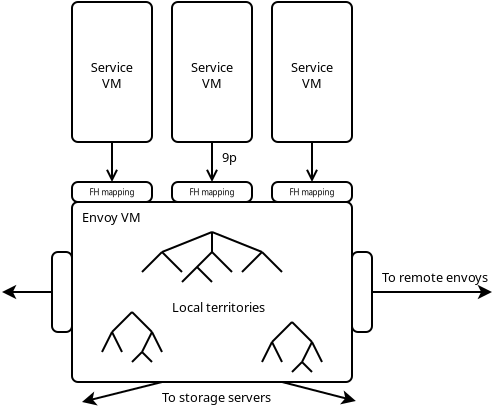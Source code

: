 <?xml version="1.0" encoding="UTF-8"?>
<dia:diagram xmlns:dia="http://www.lysator.liu.se/~alla/dia/">
  <dia:layer name="Background" visible="true">
    <dia:object type="Standard - Box" version="0" id="O0">
      <dia:attribute name="obj_pos">
        <dia:point val="16,17"/>
      </dia:attribute>
      <dia:attribute name="obj_bb">
        <dia:rectangle val="15.95,16.95;30.05,26.05"/>
      </dia:attribute>
      <dia:attribute name="elem_corner">
        <dia:point val="16,17"/>
      </dia:attribute>
      <dia:attribute name="elem_width">
        <dia:real val="14"/>
      </dia:attribute>
      <dia:attribute name="elem_height">
        <dia:real val="9.0"/>
      </dia:attribute>
      <dia:attribute name="show_background">
        <dia:boolean val="true"/>
      </dia:attribute>
      <dia:attribute name="corner_radius">
        <dia:real val="0.3"/>
      </dia:attribute>
    </dia:object>
    <dia:object type="Standard - Box" version="0" id="O1">
      <dia:attribute name="obj_pos">
        <dia:point val="16,7"/>
      </dia:attribute>
      <dia:attribute name="obj_bb">
        <dia:rectangle val="15.95,6.95;20.05,14.05"/>
      </dia:attribute>
      <dia:attribute name="elem_corner">
        <dia:point val="16,7"/>
      </dia:attribute>
      <dia:attribute name="elem_width">
        <dia:real val="4"/>
      </dia:attribute>
      <dia:attribute name="elem_height">
        <dia:real val="7"/>
      </dia:attribute>
      <dia:attribute name="show_background">
        <dia:boolean val="true"/>
      </dia:attribute>
      <dia:attribute name="corner_radius">
        <dia:real val="0.3"/>
      </dia:attribute>
    </dia:object>
    <dia:object type="Standard - Box" version="0" id="O2">
      <dia:attribute name="obj_pos">
        <dia:point val="21,7"/>
      </dia:attribute>
      <dia:attribute name="obj_bb">
        <dia:rectangle val="20.95,6.95;25.05,14.05"/>
      </dia:attribute>
      <dia:attribute name="elem_corner">
        <dia:point val="21,7"/>
      </dia:attribute>
      <dia:attribute name="elem_width">
        <dia:real val="4"/>
      </dia:attribute>
      <dia:attribute name="elem_height">
        <dia:real val="7"/>
      </dia:attribute>
      <dia:attribute name="show_background">
        <dia:boolean val="true"/>
      </dia:attribute>
      <dia:attribute name="corner_radius">
        <dia:real val="0.3"/>
      </dia:attribute>
    </dia:object>
    <dia:object type="Standard - Box" version="0" id="O3">
      <dia:attribute name="obj_pos">
        <dia:point val="26,7"/>
      </dia:attribute>
      <dia:attribute name="obj_bb">
        <dia:rectangle val="25.95,6.95;30.05,14.05"/>
      </dia:attribute>
      <dia:attribute name="elem_corner">
        <dia:point val="26,7"/>
      </dia:attribute>
      <dia:attribute name="elem_width">
        <dia:real val="4"/>
      </dia:attribute>
      <dia:attribute name="elem_height">
        <dia:real val="7"/>
      </dia:attribute>
      <dia:attribute name="show_background">
        <dia:boolean val="true"/>
      </dia:attribute>
      <dia:attribute name="corner_radius">
        <dia:real val="0.3"/>
      </dia:attribute>
    </dia:object>
    <dia:object type="Standard - Line" version="0" id="O4">
      <dia:attribute name="obj_pos">
        <dia:point val="18,14"/>
      </dia:attribute>
      <dia:attribute name="obj_bb">
        <dia:rectangle val="17.5,13.95;18.5,16.05"/>
      </dia:attribute>
      <dia:attribute name="conn_endpoints">
        <dia:point val="18,14"/>
        <dia:point val="18,16"/>
      </dia:attribute>
      <dia:attribute name="numcp">
        <dia:int val="1"/>
      </dia:attribute>
      <dia:attribute name="end_arrow">
        <dia:enum val="1"/>
      </dia:attribute>
      <dia:attribute name="end_arrow_length">
        <dia:real val="0.5"/>
      </dia:attribute>
      <dia:attribute name="end_arrow_width">
        <dia:real val="0.5"/>
      </dia:attribute>
      <dia:connections>
        <dia:connection handle="0" to="O1" connection="6"/>
      </dia:connections>
    </dia:object>
    <dia:object type="Standard - Line" version="0" id="O5">
      <dia:attribute name="obj_pos">
        <dia:point val="23,14"/>
      </dia:attribute>
      <dia:attribute name="obj_bb">
        <dia:rectangle val="22.5,13.95;23.5,16.05"/>
      </dia:attribute>
      <dia:attribute name="conn_endpoints">
        <dia:point val="23,14"/>
        <dia:point val="23,16"/>
      </dia:attribute>
      <dia:attribute name="numcp">
        <dia:int val="1"/>
      </dia:attribute>
      <dia:attribute name="end_arrow">
        <dia:enum val="1"/>
      </dia:attribute>
      <dia:attribute name="end_arrow_length">
        <dia:real val="0.5"/>
      </dia:attribute>
      <dia:attribute name="end_arrow_width">
        <dia:real val="0.5"/>
      </dia:attribute>
      <dia:connections>
        <dia:connection handle="0" to="O2" connection="6"/>
        <dia:connection handle="1" to="O36" connection="1"/>
      </dia:connections>
    </dia:object>
    <dia:object type="Standard - Line" version="0" id="O6">
      <dia:attribute name="obj_pos">
        <dia:point val="28,14"/>
      </dia:attribute>
      <dia:attribute name="obj_bb">
        <dia:rectangle val="27.5,13.95;28.5,16.05"/>
      </dia:attribute>
      <dia:attribute name="conn_endpoints">
        <dia:point val="28,14"/>
        <dia:point val="28,16"/>
      </dia:attribute>
      <dia:attribute name="numcp">
        <dia:int val="1"/>
      </dia:attribute>
      <dia:attribute name="end_arrow">
        <dia:enum val="1"/>
      </dia:attribute>
      <dia:attribute name="end_arrow_length">
        <dia:real val="0.5"/>
      </dia:attribute>
      <dia:attribute name="end_arrow_width">
        <dia:real val="0.5"/>
      </dia:attribute>
      <dia:connections>
        <dia:connection handle="0" to="O3" connection="6"/>
      </dia:connections>
    </dia:object>
    <dia:object type="Standard - Text" version="1" id="O7">
      <dia:attribute name="obj_pos">
        <dia:point val="18,10.5"/>
      </dia:attribute>
      <dia:attribute name="obj_bb">
        <dia:rectangle val="16.875,9.932;19.142,11.735"/>
      </dia:attribute>
      <dia:attribute name="text">
        <dia:composite type="text">
          <dia:attribute name="string">
            <dia:string>#Service
VM#</dia:string>
          </dia:attribute>
          <dia:attribute name="font">
            <dia:font family="sans" style="0" name="Helvetica"/>
          </dia:attribute>
          <dia:attribute name="height">
            <dia:real val="0.8"/>
          </dia:attribute>
          <dia:attribute name="pos">
            <dia:point val="18,10.5"/>
          </dia:attribute>
          <dia:attribute name="color">
            <dia:color val="#000000"/>
          </dia:attribute>
          <dia:attribute name="alignment">
            <dia:enum val="1"/>
          </dia:attribute>
        </dia:composite>
      </dia:attribute>
      <dia:attribute name="valign">
        <dia:enum val="3"/>
      </dia:attribute>
      <dia:connections>
        <dia:connection handle="0" to="O1" connection="8"/>
      </dia:connections>
    </dia:object>
    <dia:object type="Standard - Text" version="1" id="O8">
      <dia:attribute name="obj_pos">
        <dia:point val="23,10.5"/>
      </dia:attribute>
      <dia:attribute name="obj_bb">
        <dia:rectangle val="21.875,9.932;24.142,11.735"/>
      </dia:attribute>
      <dia:attribute name="text">
        <dia:composite type="text">
          <dia:attribute name="string">
            <dia:string>#Service
VM#</dia:string>
          </dia:attribute>
          <dia:attribute name="font">
            <dia:font family="sans" style="0" name="Helvetica"/>
          </dia:attribute>
          <dia:attribute name="height">
            <dia:real val="0.8"/>
          </dia:attribute>
          <dia:attribute name="pos">
            <dia:point val="23,10.5"/>
          </dia:attribute>
          <dia:attribute name="color">
            <dia:color val="#000000"/>
          </dia:attribute>
          <dia:attribute name="alignment">
            <dia:enum val="1"/>
          </dia:attribute>
        </dia:composite>
      </dia:attribute>
      <dia:attribute name="valign">
        <dia:enum val="3"/>
      </dia:attribute>
      <dia:connections>
        <dia:connection handle="0" to="O2" connection="8"/>
      </dia:connections>
    </dia:object>
    <dia:object type="Standard - Text" version="1" id="O9">
      <dia:attribute name="obj_pos">
        <dia:point val="28,10.5"/>
      </dia:attribute>
      <dia:attribute name="obj_bb">
        <dia:rectangle val="26.875,9.932;29.142,11.735"/>
      </dia:attribute>
      <dia:attribute name="text">
        <dia:composite type="text">
          <dia:attribute name="string">
            <dia:string>#Service
VM#</dia:string>
          </dia:attribute>
          <dia:attribute name="font">
            <dia:font family="sans" style="0" name="Helvetica"/>
          </dia:attribute>
          <dia:attribute name="height">
            <dia:real val="0.8"/>
          </dia:attribute>
          <dia:attribute name="pos">
            <dia:point val="28,10.5"/>
          </dia:attribute>
          <dia:attribute name="color">
            <dia:color val="#000000"/>
          </dia:attribute>
          <dia:attribute name="alignment">
            <dia:enum val="1"/>
          </dia:attribute>
        </dia:composite>
      </dia:attribute>
      <dia:attribute name="valign">
        <dia:enum val="3"/>
      </dia:attribute>
      <dia:connections>
        <dia:connection handle="0" to="O3" connection="8"/>
      </dia:connections>
    </dia:object>
    <dia:object type="Standard - Text" version="1" id="O10">
      <dia:attribute name="obj_pos">
        <dia:point val="23.5,15"/>
      </dia:attribute>
      <dia:attribute name="obj_bb">
        <dia:rectangle val="23.5,14.432;24.317,15.435"/>
      </dia:attribute>
      <dia:attribute name="text">
        <dia:composite type="text">
          <dia:attribute name="string">
            <dia:string>#9p#</dia:string>
          </dia:attribute>
          <dia:attribute name="font">
            <dia:font family="sans" style="0" name="Helvetica"/>
          </dia:attribute>
          <dia:attribute name="height">
            <dia:real val="0.8"/>
          </dia:attribute>
          <dia:attribute name="pos">
            <dia:point val="23.5,15"/>
          </dia:attribute>
          <dia:attribute name="color">
            <dia:color val="#000000"/>
          </dia:attribute>
          <dia:attribute name="alignment">
            <dia:enum val="0"/>
          </dia:attribute>
        </dia:composite>
      </dia:attribute>
      <dia:attribute name="valign">
        <dia:enum val="3"/>
      </dia:attribute>
    </dia:object>
    <dia:group>
      <dia:object type="Standard - Line" version="0" id="O11">
        <dia:attribute name="obj_pos">
          <dia:point val="27,23"/>
        </dia:attribute>
        <dia:attribute name="obj_bb">
          <dia:rectangle val="25.929,22.929;27.071,24.071"/>
        </dia:attribute>
        <dia:attribute name="conn_endpoints">
          <dia:point val="27,23"/>
          <dia:point val="26,24"/>
        </dia:attribute>
        <dia:attribute name="numcp">
          <dia:int val="1"/>
        </dia:attribute>
      </dia:object>
      <dia:object type="Standard - Line" version="0" id="O12">
        <dia:attribute name="obj_pos">
          <dia:point val="27,23"/>
        </dia:attribute>
        <dia:attribute name="obj_bb">
          <dia:rectangle val="26.929,22.929;28.071,24.071"/>
        </dia:attribute>
        <dia:attribute name="conn_endpoints">
          <dia:point val="27,23"/>
          <dia:point val="28,24"/>
        </dia:attribute>
        <dia:attribute name="numcp">
          <dia:int val="1"/>
        </dia:attribute>
      </dia:object>
      <dia:object type="Standard - Line" version="0" id="O13">
        <dia:attribute name="obj_pos">
          <dia:point val="28,24"/>
        </dia:attribute>
        <dia:attribute name="obj_bb">
          <dia:rectangle val="27.433,23.933;28.067,25.067"/>
        </dia:attribute>
        <dia:attribute name="conn_endpoints">
          <dia:point val="28,24"/>
          <dia:point val="27.5,25"/>
        </dia:attribute>
        <dia:attribute name="numcp">
          <dia:int val="1"/>
        </dia:attribute>
      </dia:object>
      <dia:object type="Standard - Line" version="0" id="O14">
        <dia:attribute name="obj_pos">
          <dia:point val="28,24"/>
        </dia:attribute>
        <dia:attribute name="obj_bb">
          <dia:rectangle val="27.933,23.933;28.567,25.067"/>
        </dia:attribute>
        <dia:attribute name="conn_endpoints">
          <dia:point val="28,24"/>
          <dia:point val="28.5,25"/>
        </dia:attribute>
        <dia:attribute name="numcp">
          <dia:int val="1"/>
        </dia:attribute>
      </dia:object>
      <dia:object type="Standard - Line" version="0" id="O15">
        <dia:attribute name="obj_pos">
          <dia:point val="26,24"/>
        </dia:attribute>
        <dia:attribute name="obj_bb">
          <dia:rectangle val="25.933,23.933;26.567,25.067"/>
        </dia:attribute>
        <dia:attribute name="conn_endpoints">
          <dia:point val="26,24"/>
          <dia:point val="26.5,25"/>
        </dia:attribute>
        <dia:attribute name="numcp">
          <dia:int val="1"/>
        </dia:attribute>
      </dia:object>
      <dia:object type="Standard - Line" version="0" id="O16">
        <dia:attribute name="obj_pos">
          <dia:point val="26,24"/>
        </dia:attribute>
        <dia:attribute name="obj_bb">
          <dia:rectangle val="25.433,23.933;26.067,25.067"/>
        </dia:attribute>
        <dia:attribute name="conn_endpoints">
          <dia:point val="26,24"/>
          <dia:point val="25.5,25"/>
        </dia:attribute>
        <dia:attribute name="numcp">
          <dia:int val="1"/>
        </dia:attribute>
      </dia:object>
      <dia:object type="Standard - Line" version="0" id="O17">
        <dia:attribute name="obj_pos">
          <dia:point val="27.5,25"/>
        </dia:attribute>
        <dia:attribute name="obj_bb">
          <dia:rectangle val="26.929,24.929;27.571,25.571"/>
        </dia:attribute>
        <dia:attribute name="conn_endpoints">
          <dia:point val="27.5,25"/>
          <dia:point val="27,25.5"/>
        </dia:attribute>
        <dia:attribute name="numcp">
          <dia:int val="1"/>
        </dia:attribute>
      </dia:object>
      <dia:object type="Standard - Line" version="0" id="O18">
        <dia:attribute name="obj_pos">
          <dia:point val="27.5,25"/>
        </dia:attribute>
        <dia:attribute name="obj_bb">
          <dia:rectangle val="27.429,24.929;28.071,25.571"/>
        </dia:attribute>
        <dia:attribute name="conn_endpoints">
          <dia:point val="27.5,25"/>
          <dia:point val="28,25.5"/>
        </dia:attribute>
        <dia:attribute name="numcp">
          <dia:int val="1"/>
        </dia:attribute>
      </dia:object>
    </dia:group>
    <dia:group>
      <dia:object type="Standard - Line" version="0" id="O19">
        <dia:attribute name="obj_pos">
          <dia:point val="23,18.5"/>
        </dia:attribute>
        <dia:attribute name="obj_bb">
          <dia:rectangle val="22.935,18.435;25.565,19.565"/>
        </dia:attribute>
        <dia:attribute name="conn_endpoints">
          <dia:point val="23,18.5"/>
          <dia:point val="25.5,19.5"/>
        </dia:attribute>
        <dia:attribute name="numcp">
          <dia:int val="1"/>
        </dia:attribute>
      </dia:object>
      <dia:object type="Standard - Line" version="0" id="O20">
        <dia:attribute name="obj_pos">
          <dia:point val="20.5,19.5"/>
        </dia:attribute>
        <dia:attribute name="obj_bb">
          <dia:rectangle val="20.435,18.435;23.065,19.565"/>
        </dia:attribute>
        <dia:attribute name="conn_endpoints">
          <dia:point val="20.5,19.5"/>
          <dia:point val="23,18.5"/>
        </dia:attribute>
        <dia:attribute name="numcp">
          <dia:int val="1"/>
        </dia:attribute>
      </dia:object>
      <dia:object type="Standard - Line" version="0" id="O21">
        <dia:attribute name="obj_pos">
          <dia:point val="23,18.5"/>
        </dia:attribute>
        <dia:attribute name="obj_bb">
          <dia:rectangle val="22.95,18.45;23.05,19.55"/>
        </dia:attribute>
        <dia:attribute name="conn_endpoints">
          <dia:point val="23,18.5"/>
          <dia:point val="23,19.5"/>
        </dia:attribute>
        <dia:attribute name="numcp">
          <dia:int val="1"/>
        </dia:attribute>
      </dia:object>
      <dia:object type="Standard - Line" version="0" id="O22">
        <dia:attribute name="obj_pos">
          <dia:point val="25.5,19.5"/>
        </dia:attribute>
        <dia:attribute name="obj_bb">
          <dia:rectangle val="24.429,19.429;25.571,20.571"/>
        </dia:attribute>
        <dia:attribute name="conn_endpoints">
          <dia:point val="25.5,19.5"/>
          <dia:point val="24.5,20.5"/>
        </dia:attribute>
        <dia:attribute name="numcp">
          <dia:int val="1"/>
        </dia:attribute>
      </dia:object>
      <dia:object type="Standard - Line" version="0" id="O23">
        <dia:attribute name="obj_pos">
          <dia:point val="25.5,19.5"/>
        </dia:attribute>
        <dia:attribute name="obj_bb">
          <dia:rectangle val="25.429,19.429;26.571,20.571"/>
        </dia:attribute>
        <dia:attribute name="conn_endpoints">
          <dia:point val="25.5,19.5"/>
          <dia:point val="26.5,20.5"/>
        </dia:attribute>
        <dia:attribute name="numcp">
          <dia:int val="1"/>
        </dia:attribute>
      </dia:object>
      <dia:object type="Standard - Line" version="0" id="O24">
        <dia:attribute name="obj_pos">
          <dia:point val="23,19.5"/>
        </dia:attribute>
        <dia:attribute name="obj_bb">
          <dia:rectangle val="21.429,19.429;23.071,21.071"/>
        </dia:attribute>
        <dia:attribute name="conn_endpoints">
          <dia:point val="23,19.5"/>
          <dia:point val="21.5,21"/>
        </dia:attribute>
        <dia:attribute name="numcp">
          <dia:int val="1"/>
        </dia:attribute>
      </dia:object>
      <dia:object type="Standard - Line" version="0" id="O25">
        <dia:attribute name="obj_pos">
          <dia:point val="22.25,20.25"/>
        </dia:attribute>
        <dia:attribute name="obj_bb">
          <dia:rectangle val="22.179,20.179;23.071,21.071"/>
        </dia:attribute>
        <dia:attribute name="conn_endpoints">
          <dia:point val="22.25,20.25"/>
          <dia:point val="23,21"/>
        </dia:attribute>
        <dia:attribute name="numcp">
          <dia:int val="1"/>
        </dia:attribute>
        <dia:connections>
          <dia:connection handle="0" to="O24" connection="0"/>
        </dia:connections>
      </dia:object>
      <dia:object type="Standard - Line" version="0" id="O26">
        <dia:attribute name="obj_pos">
          <dia:point val="23,19.5"/>
        </dia:attribute>
        <dia:attribute name="obj_bb">
          <dia:rectangle val="22.929,19.429;24.071,20.571"/>
        </dia:attribute>
        <dia:attribute name="conn_endpoints">
          <dia:point val="23,19.5"/>
          <dia:point val="24,20.5"/>
        </dia:attribute>
        <dia:attribute name="numcp">
          <dia:int val="1"/>
        </dia:attribute>
      </dia:object>
      <dia:object type="Standard - Line" version="0" id="O27">
        <dia:attribute name="obj_pos">
          <dia:point val="20.5,19.5"/>
        </dia:attribute>
        <dia:attribute name="obj_bb">
          <dia:rectangle val="19.429,19.429;20.571,20.571"/>
        </dia:attribute>
        <dia:attribute name="conn_endpoints">
          <dia:point val="20.5,19.5"/>
          <dia:point val="19.5,20.5"/>
        </dia:attribute>
        <dia:attribute name="numcp">
          <dia:int val="1"/>
        </dia:attribute>
      </dia:object>
      <dia:object type="Standard - Line" version="0" id="O28">
        <dia:attribute name="obj_pos">
          <dia:point val="20.5,19.5"/>
        </dia:attribute>
        <dia:attribute name="obj_bb">
          <dia:rectangle val="20.429,19.429;21.571,20.571"/>
        </dia:attribute>
        <dia:attribute name="conn_endpoints">
          <dia:point val="20.5,19.5"/>
          <dia:point val="21.5,20.5"/>
        </dia:attribute>
        <dia:attribute name="numcp">
          <dia:int val="1"/>
        </dia:attribute>
      </dia:object>
    </dia:group>
    <dia:object type="Standard - Text" version="1" id="O29">
      <dia:attribute name="obj_pos">
        <dia:point val="23,21.5"/>
      </dia:attribute>
      <dia:attribute name="obj_bb">
        <dia:rectangle val="23,20.95;23,21.9"/>
      </dia:attribute>
      <dia:attribute name="text">
        <dia:composite type="text">
          <dia:attribute name="string">
            <dia:string>##</dia:string>
          </dia:attribute>
          <dia:attribute name="font">
            <dia:font family="sans" style="0" name="Helvetica"/>
          </dia:attribute>
          <dia:attribute name="height">
            <dia:real val="0.8"/>
          </dia:attribute>
          <dia:attribute name="pos">
            <dia:point val="23,21.5"/>
          </dia:attribute>
          <dia:attribute name="color">
            <dia:color val="#000000"/>
          </dia:attribute>
          <dia:attribute name="alignment">
            <dia:enum val="0"/>
          </dia:attribute>
        </dia:composite>
      </dia:attribute>
      <dia:attribute name="valign">
        <dia:enum val="3"/>
      </dia:attribute>
      <dia:connections>
        <dia:connection handle="0" to="O0" connection="8"/>
      </dia:connections>
    </dia:object>
    <dia:object type="Standard - Text" version="1" id="O30">
      <dia:attribute name="obj_pos">
        <dia:point val="16.5,18"/>
      </dia:attribute>
      <dia:attribute name="obj_bb">
        <dia:rectangle val="16.5,17.433;19.418,18.435"/>
      </dia:attribute>
      <dia:attribute name="text">
        <dia:composite type="text">
          <dia:attribute name="string">
            <dia:string>#Envoy VM#</dia:string>
          </dia:attribute>
          <dia:attribute name="font">
            <dia:font family="sans" style="0" name="Helvetica"/>
          </dia:attribute>
          <dia:attribute name="height">
            <dia:real val="0.8"/>
          </dia:attribute>
          <dia:attribute name="pos">
            <dia:point val="16.5,18"/>
          </dia:attribute>
          <dia:attribute name="color">
            <dia:color val="#000000"/>
          </dia:attribute>
          <dia:attribute name="alignment">
            <dia:enum val="0"/>
          </dia:attribute>
        </dia:composite>
      </dia:attribute>
      <dia:attribute name="valign">
        <dia:enum val="3"/>
      </dia:attribute>
    </dia:object>
    <dia:object type="Standard - Text" version="1" id="O31">
      <dia:attribute name="obj_pos">
        <dia:point val="21,22.5"/>
      </dia:attribute>
      <dia:attribute name="obj_bb">
        <dia:rectangle val="21,21.933;25.907,22.935"/>
      </dia:attribute>
      <dia:attribute name="text">
        <dia:composite type="text">
          <dia:attribute name="string">
            <dia:string>#Local territories#</dia:string>
          </dia:attribute>
          <dia:attribute name="font">
            <dia:font family="sans" style="0" name="Helvetica"/>
          </dia:attribute>
          <dia:attribute name="height">
            <dia:real val="0.8"/>
          </dia:attribute>
          <dia:attribute name="pos">
            <dia:point val="21,22.5"/>
          </dia:attribute>
          <dia:attribute name="color">
            <dia:color val="#000000"/>
          </dia:attribute>
          <dia:attribute name="alignment">
            <dia:enum val="0"/>
          </dia:attribute>
        </dia:composite>
      </dia:attribute>
      <dia:attribute name="valign">
        <dia:enum val="3"/>
      </dia:attribute>
    </dia:object>
    <dia:group>
      <dia:object type="Standard - Box" version="0" id="O32">
        <dia:attribute name="obj_pos">
          <dia:point val="26,16"/>
        </dia:attribute>
        <dia:attribute name="obj_bb">
          <dia:rectangle val="25.95,15.95;30.05,17.05"/>
        </dia:attribute>
        <dia:attribute name="elem_corner">
          <dia:point val="26,16"/>
        </dia:attribute>
        <dia:attribute name="elem_width">
          <dia:real val="4"/>
        </dia:attribute>
        <dia:attribute name="elem_height">
          <dia:real val="1"/>
        </dia:attribute>
        <dia:attribute name="show_background">
          <dia:boolean val="true"/>
        </dia:attribute>
        <dia:attribute name="corner_radius">
          <dia:real val="0.3"/>
        </dia:attribute>
      </dia:object>
      <dia:object type="Standard - Text" version="1" id="O33">
        <dia:attribute name="obj_pos">
          <dia:point val="28,16.5"/>
        </dia:attribute>
        <dia:attribute name="obj_bb">
          <dia:rectangle val="27,16.183;29.011,16.817"/>
        </dia:attribute>
        <dia:attribute name="text">
          <dia:composite type="text">
            <dia:attribute name="string">
              <dia:string>#FH mapping#</dia:string>
            </dia:attribute>
            <dia:attribute name="font">
              <dia:font family="sans" style="0" name="Helvetica"/>
            </dia:attribute>
            <dia:attribute name="height">
              <dia:real val="0.5"/>
            </dia:attribute>
            <dia:attribute name="pos">
              <dia:point val="28,16.544"/>
            </dia:attribute>
            <dia:attribute name="color">
              <dia:color val="#000000"/>
            </dia:attribute>
            <dia:attribute name="alignment">
              <dia:enum val="1"/>
            </dia:attribute>
          </dia:composite>
        </dia:attribute>
        <dia:attribute name="valign">
          <dia:enum val="2"/>
        </dia:attribute>
        <dia:connections>
          <dia:connection handle="0" to="O32" connection="8"/>
        </dia:connections>
      </dia:object>
    </dia:group>
    <dia:group>
      <dia:object type="Standard - Box" version="0" id="O34">
        <dia:attribute name="obj_pos">
          <dia:point val="16,16"/>
        </dia:attribute>
        <dia:attribute name="obj_bb">
          <dia:rectangle val="15.95,15.95;20.05,17.05"/>
        </dia:attribute>
        <dia:attribute name="elem_corner">
          <dia:point val="16,16"/>
        </dia:attribute>
        <dia:attribute name="elem_width">
          <dia:real val="4"/>
        </dia:attribute>
        <dia:attribute name="elem_height">
          <dia:real val="1"/>
        </dia:attribute>
        <dia:attribute name="show_background">
          <dia:boolean val="true"/>
        </dia:attribute>
        <dia:attribute name="corner_radius">
          <dia:real val="0.3"/>
        </dia:attribute>
      </dia:object>
      <dia:object type="Standard - Text" version="1" id="O35">
        <dia:attribute name="obj_pos">
          <dia:point val="18,16.5"/>
        </dia:attribute>
        <dia:attribute name="obj_bb">
          <dia:rectangle val="17,16.2;19,16.8"/>
        </dia:attribute>
        <dia:attribute name="text">
          <dia:composite type="text">
            <dia:attribute name="string">
              <dia:string>#FH mapping#</dia:string>
            </dia:attribute>
            <dia:attribute name="font">
              <dia:font family="sans" style="0" name="Helvetica"/>
            </dia:attribute>
            <dia:attribute name="height">
              <dia:real val="0.5"/>
            </dia:attribute>
            <dia:attribute name="pos">
              <dia:point val="18,16.55"/>
            </dia:attribute>
            <dia:attribute name="color">
              <dia:color val="#000000"/>
            </dia:attribute>
            <dia:attribute name="alignment">
              <dia:enum val="1"/>
            </dia:attribute>
          </dia:composite>
        </dia:attribute>
        <dia:attribute name="valign">
          <dia:enum val="2"/>
        </dia:attribute>
        <dia:connections>
          <dia:connection handle="0" to="O34" connection="8"/>
        </dia:connections>
      </dia:object>
    </dia:group>
    <dia:group>
      <dia:object type="Standard - Box" version="0" id="O36">
        <dia:attribute name="obj_pos">
          <dia:point val="21,16"/>
        </dia:attribute>
        <dia:attribute name="obj_bb">
          <dia:rectangle val="20.95,15.95;25.05,17.05"/>
        </dia:attribute>
        <dia:attribute name="elem_corner">
          <dia:point val="21,16"/>
        </dia:attribute>
        <dia:attribute name="elem_width">
          <dia:real val="4"/>
        </dia:attribute>
        <dia:attribute name="elem_height">
          <dia:real val="1"/>
        </dia:attribute>
        <dia:attribute name="show_background">
          <dia:boolean val="true"/>
        </dia:attribute>
        <dia:attribute name="corner_radius">
          <dia:real val="0.3"/>
        </dia:attribute>
      </dia:object>
      <dia:object type="Standard - Text" version="1" id="O37">
        <dia:attribute name="obj_pos">
          <dia:point val="23,16.5"/>
        </dia:attribute>
        <dia:attribute name="obj_bb">
          <dia:rectangle val="22,16.2;24,16.8"/>
        </dia:attribute>
        <dia:attribute name="text">
          <dia:composite type="text">
            <dia:attribute name="string">
              <dia:string>#FH mapping#</dia:string>
            </dia:attribute>
            <dia:attribute name="font">
              <dia:font family="sans" style="0" name="Helvetica"/>
            </dia:attribute>
            <dia:attribute name="height">
              <dia:real val="0.5"/>
            </dia:attribute>
            <dia:attribute name="pos">
              <dia:point val="23,16.55"/>
            </dia:attribute>
            <dia:attribute name="color">
              <dia:color val="#000000"/>
            </dia:attribute>
            <dia:attribute name="alignment">
              <dia:enum val="1"/>
            </dia:attribute>
          </dia:composite>
        </dia:attribute>
        <dia:attribute name="valign">
          <dia:enum val="2"/>
        </dia:attribute>
        <dia:connections>
          <dia:connection handle="0" to="O36" connection="8"/>
        </dia:connections>
      </dia:object>
    </dia:group>
    <dia:object type="Standard - Box" version="0" id="O38">
      <dia:attribute name="obj_pos">
        <dia:point val="30,19.5"/>
      </dia:attribute>
      <dia:attribute name="obj_bb">
        <dia:rectangle val="29.95,19.45;31.05,23.55"/>
      </dia:attribute>
      <dia:attribute name="elem_corner">
        <dia:point val="30,19.5"/>
      </dia:attribute>
      <dia:attribute name="elem_width">
        <dia:real val="1"/>
      </dia:attribute>
      <dia:attribute name="elem_height">
        <dia:real val="4.0"/>
      </dia:attribute>
      <dia:attribute name="show_background">
        <dia:boolean val="true"/>
      </dia:attribute>
      <dia:attribute name="corner_radius">
        <dia:real val="0.3"/>
      </dia:attribute>
    </dia:object>
    <dia:object type="Standard - Box" version="0" id="O39">
      <dia:attribute name="obj_pos">
        <dia:point val="15,19.5"/>
      </dia:attribute>
      <dia:attribute name="obj_bb">
        <dia:rectangle val="14.95,19.45;16.05,23.55"/>
      </dia:attribute>
      <dia:attribute name="elem_corner">
        <dia:point val="15,19.5"/>
      </dia:attribute>
      <dia:attribute name="elem_width">
        <dia:real val="1"/>
      </dia:attribute>
      <dia:attribute name="elem_height">
        <dia:real val="4.0"/>
      </dia:attribute>
      <dia:attribute name="show_background">
        <dia:boolean val="true"/>
      </dia:attribute>
      <dia:attribute name="corner_radius">
        <dia:real val="0.3"/>
      </dia:attribute>
    </dia:object>
    <dia:group>
      <dia:object type="Standard - Line" version="0" id="O40">
        <dia:attribute name="obj_pos">
          <dia:point val="19,22.5"/>
        </dia:attribute>
        <dia:attribute name="obj_bb">
          <dia:rectangle val="17.929,22.429;19.071,23.571"/>
        </dia:attribute>
        <dia:attribute name="conn_endpoints">
          <dia:point val="19,22.5"/>
          <dia:point val="18,23.5"/>
        </dia:attribute>
        <dia:attribute name="numcp">
          <dia:int val="1"/>
        </dia:attribute>
      </dia:object>
      <dia:object type="Standard - Line" version="0" id="O41">
        <dia:attribute name="obj_pos">
          <dia:point val="19,22.5"/>
        </dia:attribute>
        <dia:attribute name="obj_bb">
          <dia:rectangle val="18.929,22.429;20.071,23.571"/>
        </dia:attribute>
        <dia:attribute name="conn_endpoints">
          <dia:point val="19,22.5"/>
          <dia:point val="20,23.5"/>
        </dia:attribute>
        <dia:attribute name="numcp">
          <dia:int val="1"/>
        </dia:attribute>
      </dia:object>
      <dia:object type="Standard - Line" version="0" id="O42">
        <dia:attribute name="obj_pos">
          <dia:point val="20,23.5"/>
        </dia:attribute>
        <dia:attribute name="obj_bb">
          <dia:rectangle val="19.433,23.433;20.067,24.567"/>
        </dia:attribute>
        <dia:attribute name="conn_endpoints">
          <dia:point val="20,23.5"/>
          <dia:point val="19.5,24.5"/>
        </dia:attribute>
        <dia:attribute name="numcp">
          <dia:int val="1"/>
        </dia:attribute>
      </dia:object>
      <dia:object type="Standard - Line" version="0" id="O43">
        <dia:attribute name="obj_pos">
          <dia:point val="20,23.5"/>
        </dia:attribute>
        <dia:attribute name="obj_bb">
          <dia:rectangle val="19.933,23.433;20.567,24.567"/>
        </dia:attribute>
        <dia:attribute name="conn_endpoints">
          <dia:point val="20,23.5"/>
          <dia:point val="20.5,24.5"/>
        </dia:attribute>
        <dia:attribute name="numcp">
          <dia:int val="1"/>
        </dia:attribute>
      </dia:object>
      <dia:object type="Standard - Line" version="0" id="O44">
        <dia:attribute name="obj_pos">
          <dia:point val="18,23.5"/>
        </dia:attribute>
        <dia:attribute name="obj_bb">
          <dia:rectangle val="17.933,23.433;18.567,24.567"/>
        </dia:attribute>
        <dia:attribute name="conn_endpoints">
          <dia:point val="18,23.5"/>
          <dia:point val="18.5,24.5"/>
        </dia:attribute>
        <dia:attribute name="numcp">
          <dia:int val="1"/>
        </dia:attribute>
      </dia:object>
      <dia:object type="Standard - Line" version="0" id="O45">
        <dia:attribute name="obj_pos">
          <dia:point val="18,23.5"/>
        </dia:attribute>
        <dia:attribute name="obj_bb">
          <dia:rectangle val="17.433,23.433;18.067,24.567"/>
        </dia:attribute>
        <dia:attribute name="conn_endpoints">
          <dia:point val="18,23.5"/>
          <dia:point val="17.5,24.5"/>
        </dia:attribute>
        <dia:attribute name="numcp">
          <dia:int val="1"/>
        </dia:attribute>
      </dia:object>
      <dia:object type="Standard - Line" version="0" id="O46">
        <dia:attribute name="obj_pos">
          <dia:point val="19.5,24.5"/>
        </dia:attribute>
        <dia:attribute name="obj_bb">
          <dia:rectangle val="18.929,24.429;19.571,25.071"/>
        </dia:attribute>
        <dia:attribute name="conn_endpoints">
          <dia:point val="19.5,24.5"/>
          <dia:point val="19,25"/>
        </dia:attribute>
        <dia:attribute name="numcp">
          <dia:int val="1"/>
        </dia:attribute>
      </dia:object>
      <dia:object type="Standard - Line" version="0" id="O47">
        <dia:attribute name="obj_pos">
          <dia:point val="19.5,24.5"/>
        </dia:attribute>
        <dia:attribute name="obj_bb">
          <dia:rectangle val="19.429,24.429;20.071,25.071"/>
        </dia:attribute>
        <dia:attribute name="conn_endpoints">
          <dia:point val="19.5,24.5"/>
          <dia:point val="20,25"/>
        </dia:attribute>
        <dia:attribute name="numcp">
          <dia:int val="1"/>
        </dia:attribute>
      </dia:object>
    </dia:group>
    <dia:object type="Standard - Line" version="0" id="O48">
      <dia:attribute name="obj_pos">
        <dia:point val="31,21.5"/>
      </dia:attribute>
      <dia:attribute name="obj_bb">
        <dia:rectangle val="30.95,21;37.05,22"/>
      </dia:attribute>
      <dia:attribute name="conn_endpoints">
        <dia:point val="31,21.5"/>
        <dia:point val="37,21.5"/>
      </dia:attribute>
      <dia:attribute name="numcp">
        <dia:int val="1"/>
      </dia:attribute>
      <dia:attribute name="end_arrow">
        <dia:enum val="22"/>
      </dia:attribute>
      <dia:attribute name="end_arrow_length">
        <dia:real val="0.5"/>
      </dia:attribute>
      <dia:attribute name="end_arrow_width">
        <dia:real val="0.5"/>
      </dia:attribute>
      <dia:connections>
        <dia:connection handle="0" to="O38" connection="4"/>
      </dia:connections>
    </dia:object>
    <dia:object type="Standard - Text" version="1" id="O49">
      <dia:attribute name="obj_pos">
        <dia:point val="31.5,21"/>
      </dia:attribute>
      <dia:attribute name="obj_bb">
        <dia:rectangle val="31.5,20.433;36.957,21.435"/>
      </dia:attribute>
      <dia:attribute name="text">
        <dia:composite type="text">
          <dia:attribute name="string">
            <dia:string>#To remote envoys#</dia:string>
          </dia:attribute>
          <dia:attribute name="font">
            <dia:font family="sans" style="0" name="Helvetica"/>
          </dia:attribute>
          <dia:attribute name="height">
            <dia:real val="0.8"/>
          </dia:attribute>
          <dia:attribute name="pos">
            <dia:point val="31.5,21"/>
          </dia:attribute>
          <dia:attribute name="color">
            <dia:color val="#000000"/>
          </dia:attribute>
          <dia:attribute name="alignment">
            <dia:enum val="0"/>
          </dia:attribute>
        </dia:composite>
      </dia:attribute>
      <dia:attribute name="valign">
        <dia:enum val="3"/>
      </dia:attribute>
    </dia:object>
    <dia:object type="Standard - Line" version="0" id="O50">
      <dia:attribute name="obj_pos">
        <dia:point val="15,21.5"/>
      </dia:attribute>
      <dia:attribute name="obj_bb">
        <dia:rectangle val="12.45,21;15.05,22"/>
      </dia:attribute>
      <dia:attribute name="conn_endpoints">
        <dia:point val="15,21.5"/>
        <dia:point val="12.5,21.5"/>
      </dia:attribute>
      <dia:attribute name="numcp">
        <dia:int val="1"/>
      </dia:attribute>
      <dia:attribute name="end_arrow">
        <dia:enum val="22"/>
      </dia:attribute>
      <dia:attribute name="end_arrow_length">
        <dia:real val="0.5"/>
      </dia:attribute>
      <dia:attribute name="end_arrow_width">
        <dia:real val="0.5"/>
      </dia:attribute>
      <dia:connections>
        <dia:connection handle="0" to="O39" connection="3"/>
      </dia:connections>
    </dia:object>
    <dia:object type="Standard - Line" version="0" id="O51">
      <dia:attribute name="obj_pos">
        <dia:point val="26.5,26"/>
      </dia:attribute>
      <dia:attribute name="obj_bb">
        <dia:rectangle val="26.439,25.939;30.364,27.447"/>
      </dia:attribute>
      <dia:attribute name="conn_endpoints">
        <dia:point val="26.5,26"/>
        <dia:point val="30.192,26.95"/>
      </dia:attribute>
      <dia:attribute name="numcp">
        <dia:int val="1"/>
      </dia:attribute>
      <dia:attribute name="end_arrow">
        <dia:enum val="22"/>
      </dia:attribute>
      <dia:attribute name="end_arrow_length">
        <dia:real val="0.5"/>
      </dia:attribute>
      <dia:attribute name="end_arrow_width">
        <dia:real val="0.5"/>
      </dia:attribute>
    </dia:object>
    <dia:object type="Standard - Line" version="0" id="O52">
      <dia:attribute name="obj_pos">
        <dia:point val="20.5,26"/>
      </dia:attribute>
      <dia:attribute name="obj_bb">
        <dia:rectangle val="16.33,25.939;20.561,27.497"/>
      </dia:attribute>
      <dia:attribute name="conn_endpoints">
        <dia:point val="20.5,26"/>
        <dia:point val="16.5,27"/>
      </dia:attribute>
      <dia:attribute name="numcp">
        <dia:int val="1"/>
      </dia:attribute>
      <dia:attribute name="end_arrow">
        <dia:enum val="22"/>
      </dia:attribute>
      <dia:attribute name="end_arrow_length">
        <dia:real val="0.5"/>
      </dia:attribute>
      <dia:attribute name="end_arrow_width">
        <dia:real val="0.5"/>
      </dia:attribute>
    </dia:object>
    <dia:object type="Standard - Text" version="1" id="O53">
      <dia:attribute name="obj_pos">
        <dia:point val="20.5,27"/>
      </dia:attribute>
      <dia:attribute name="obj_bb">
        <dia:rectangle val="20.5,26.433;26.319,27.435"/>
      </dia:attribute>
      <dia:attribute name="text">
        <dia:composite type="text">
          <dia:attribute name="string">
            <dia:string>#To storage servers#</dia:string>
          </dia:attribute>
          <dia:attribute name="font">
            <dia:font family="sans" style="0" name="Helvetica"/>
          </dia:attribute>
          <dia:attribute name="height">
            <dia:real val="0.8"/>
          </dia:attribute>
          <dia:attribute name="pos">
            <dia:point val="20.5,27"/>
          </dia:attribute>
          <dia:attribute name="color">
            <dia:color val="#000000"/>
          </dia:attribute>
          <dia:attribute name="alignment">
            <dia:enum val="0"/>
          </dia:attribute>
        </dia:composite>
      </dia:attribute>
      <dia:attribute name="valign">
        <dia:enum val="3"/>
      </dia:attribute>
    </dia:object>
  </dia:layer>
</dia:diagram>
